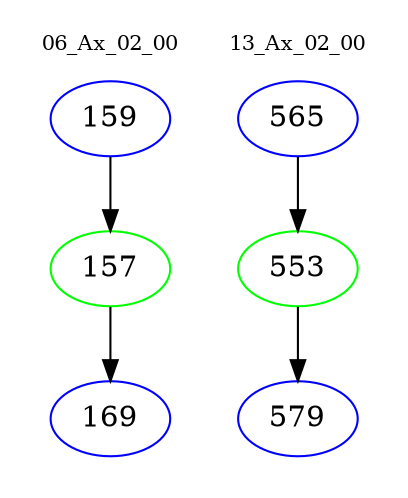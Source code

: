 digraph{
subgraph cluster_0 {
color = white
label = "06_Ax_02_00";
fontsize=10;
T0_159 [label="159", color="blue"]
T0_159 -> T0_157 [color="black"]
T0_157 [label="157", color="green"]
T0_157 -> T0_169 [color="black"]
T0_169 [label="169", color="blue"]
}
subgraph cluster_1 {
color = white
label = "13_Ax_02_00";
fontsize=10;
T1_565 [label="565", color="blue"]
T1_565 -> T1_553 [color="black"]
T1_553 [label="553", color="green"]
T1_553 -> T1_579 [color="black"]
T1_579 [label="579", color="blue"]
}
}

